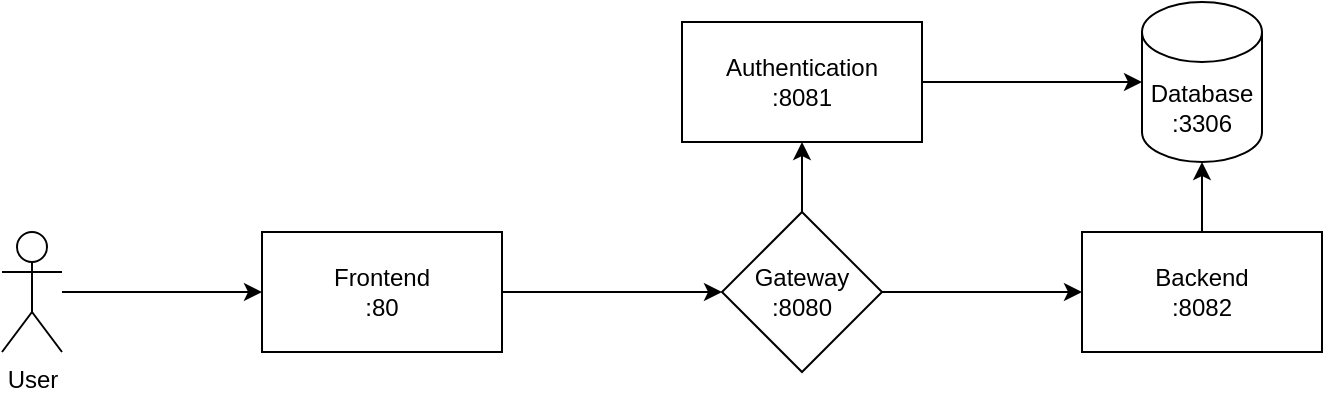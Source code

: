 <mxfile version="21.3.7" type="device">
  <diagram name="Page-1" id="VLzTj7r7D3oR6oP36ZVU">
    <mxGraphModel dx="1050" dy="615" grid="1" gridSize="10" guides="1" tooltips="1" connect="1" arrows="1" fold="1" page="1" pageScale="1" pageWidth="800" pageHeight="300" math="0" shadow="0">
      <root>
        <mxCell id="0" />
        <mxCell id="1" parent="0" />
        <mxCell id="ayo0zrsmqA6x7xMq0W7j-7" style="edgeStyle=orthogonalEdgeStyle;rounded=0;orthogonalLoop=1;jettySize=auto;html=1;" edge="1" parent="1" source="ayo0zrsmqA6x7xMq0W7j-1" target="ayo0zrsmqA6x7xMq0W7j-2">
          <mxGeometry relative="1" as="geometry" />
        </mxCell>
        <mxCell id="ayo0zrsmqA6x7xMq0W7j-1" value="User" style="shape=umlActor;verticalLabelPosition=bottom;verticalAlign=top;html=1;outlineConnect=0;" vertex="1" parent="1">
          <mxGeometry x="70" y="178" width="30" height="60" as="geometry" />
        </mxCell>
        <mxCell id="ayo0zrsmqA6x7xMq0W7j-8" style="edgeStyle=orthogonalEdgeStyle;rounded=0;orthogonalLoop=1;jettySize=auto;html=1;entryX=0;entryY=0.5;entryDx=0;entryDy=0;" edge="1" parent="1" source="ayo0zrsmqA6x7xMq0W7j-2" target="ayo0zrsmqA6x7xMq0W7j-13">
          <mxGeometry relative="1" as="geometry">
            <mxPoint x="410" y="208" as="targetPoint" />
          </mxGeometry>
        </mxCell>
        <mxCell id="ayo0zrsmqA6x7xMq0W7j-2" value="Frontend&lt;br&gt;:80" style="rounded=0;whiteSpace=wrap;html=1;" vertex="1" parent="1">
          <mxGeometry x="200" y="178" width="120" height="60" as="geometry" />
        </mxCell>
        <mxCell id="ayo0zrsmqA6x7xMq0W7j-11" style="edgeStyle=orthogonalEdgeStyle;rounded=0;orthogonalLoop=1;jettySize=auto;html=1;" edge="1" parent="1" source="ayo0zrsmqA6x7xMq0W7j-4" target="ayo0zrsmqA6x7xMq0W7j-6">
          <mxGeometry relative="1" as="geometry" />
        </mxCell>
        <mxCell id="ayo0zrsmqA6x7xMq0W7j-4" value="Backend&lt;br&gt;:8082" style="rounded=0;whiteSpace=wrap;html=1;" vertex="1" parent="1">
          <mxGeometry x="610" y="178" width="120" height="60" as="geometry" />
        </mxCell>
        <mxCell id="ayo0zrsmqA6x7xMq0W7j-10" style="edgeStyle=orthogonalEdgeStyle;rounded=0;orthogonalLoop=1;jettySize=auto;html=1;" edge="1" parent="1" source="ayo0zrsmqA6x7xMq0W7j-5" target="ayo0zrsmqA6x7xMq0W7j-6">
          <mxGeometry relative="1" as="geometry" />
        </mxCell>
        <mxCell id="ayo0zrsmqA6x7xMq0W7j-5" value="Authentication&lt;br&gt;:8081" style="rounded=0;whiteSpace=wrap;html=1;" vertex="1" parent="1">
          <mxGeometry x="410" y="73" width="120" height="60" as="geometry" />
        </mxCell>
        <mxCell id="ayo0zrsmqA6x7xMq0W7j-6" value="Database&lt;br&gt;:3306" style="shape=cylinder3;whiteSpace=wrap;html=1;boundedLbl=1;backgroundOutline=1;size=15;" vertex="1" parent="1">
          <mxGeometry x="640" y="63" width="60" height="80" as="geometry" />
        </mxCell>
        <mxCell id="ayo0zrsmqA6x7xMq0W7j-14" style="edgeStyle=orthogonalEdgeStyle;rounded=0;orthogonalLoop=1;jettySize=auto;html=1;" edge="1" parent="1" source="ayo0zrsmqA6x7xMq0W7j-13" target="ayo0zrsmqA6x7xMq0W7j-5">
          <mxGeometry relative="1" as="geometry" />
        </mxCell>
        <mxCell id="ayo0zrsmqA6x7xMq0W7j-15" style="edgeStyle=orthogonalEdgeStyle;rounded=0;orthogonalLoop=1;jettySize=auto;html=1;entryX=0;entryY=0.5;entryDx=0;entryDy=0;" edge="1" parent="1" source="ayo0zrsmqA6x7xMq0W7j-13" target="ayo0zrsmqA6x7xMq0W7j-4">
          <mxGeometry relative="1" as="geometry" />
        </mxCell>
        <mxCell id="ayo0zrsmqA6x7xMq0W7j-13" value="Gateway&lt;br&gt;:8080" style="rhombus;whiteSpace=wrap;html=1;" vertex="1" parent="1">
          <mxGeometry x="430" y="168" width="80" height="80" as="geometry" />
        </mxCell>
      </root>
    </mxGraphModel>
  </diagram>
</mxfile>
